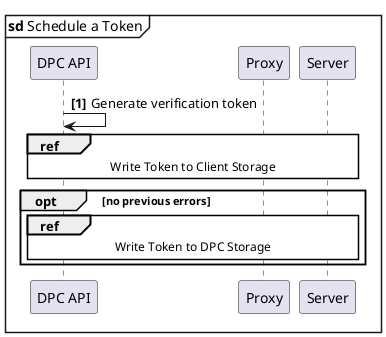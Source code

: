 @startuml
'https://plantuml.com/sequence-diagram

skinparam sequenceReferenceBackgroundColor white

mainframe **sd** Schedule a Token
autonumber 1 1 "<b>[0]"

participant "DPC API" as DPC_API
participant "Proxy" as Proxy
participant "Server" as Server

DPC_API     ->  DPC_API                 : Generate verification token
ref over DPC_API,Proxy,Server           : Write Token to Client Storage
opt no previous errors
||5||
ref over DPC_API,Proxy,Server           : Write Token to DPC Storage
end
@enduml